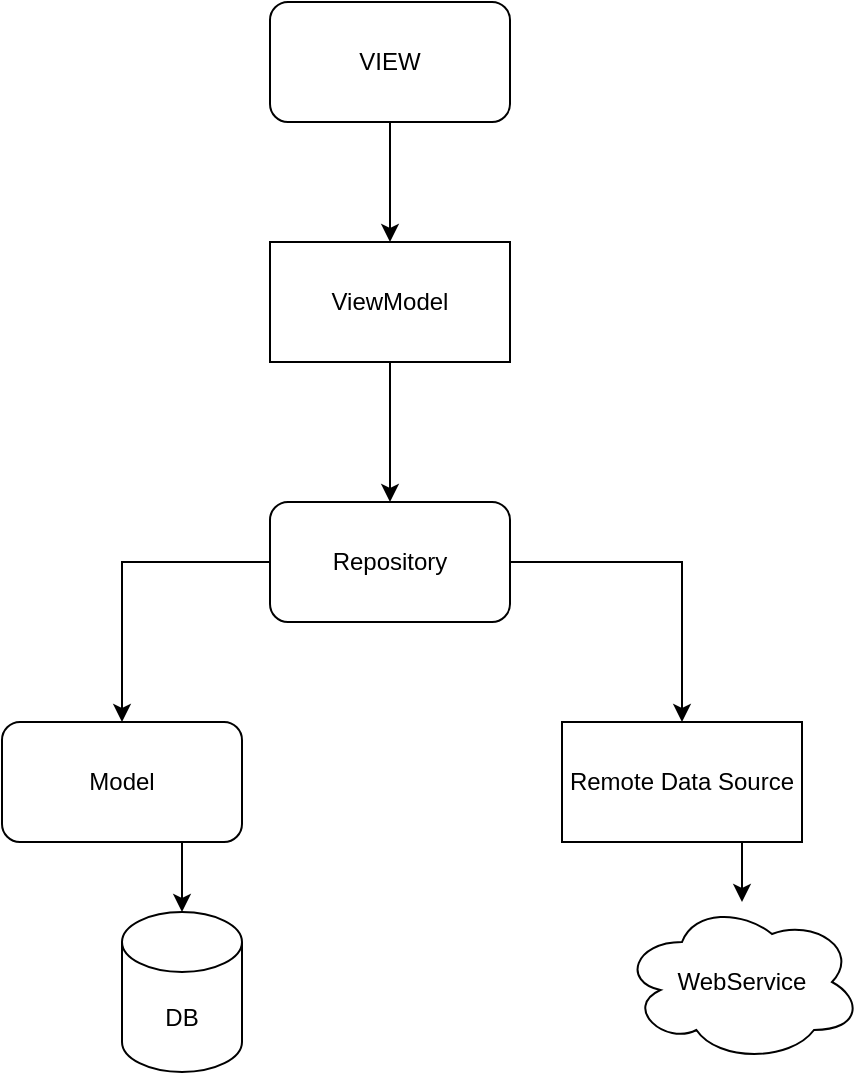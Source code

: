 <mxfile version="20.3.0" type="device"><diagram id="3kYs0dloWtNM7YHzq8sq" name="Page-1"><mxGraphModel dx="1332" dy="543" grid="1" gridSize="10" guides="1" tooltips="1" connect="1" arrows="1" fold="1" page="1" pageScale="1" pageWidth="827" pageHeight="1169" math="0" shadow="0"><root><mxCell id="0"/><mxCell id="1" parent="0"/><mxCell id="uM4uJzs2dEeqMF78-bU3-2" style="edgeStyle=orthogonalEdgeStyle;rounded=0;orthogonalLoop=1;jettySize=auto;html=1;entryX=0.5;entryY=0;entryDx=0;entryDy=0;" edge="1" parent="1" source="uM4uJzs2dEeqMF78-bU3-1" target="uM4uJzs2dEeqMF78-bU3-3"><mxGeometry relative="1" as="geometry"><mxPoint x="414" y="250" as="targetPoint"/></mxGeometry></mxCell><mxCell id="uM4uJzs2dEeqMF78-bU3-1" value="VIEW" style="rounded=1;whiteSpace=wrap;html=1;" vertex="1" parent="1"><mxGeometry x="354" y="130" width="120" height="60" as="geometry"/></mxCell><mxCell id="uM4uJzs2dEeqMF78-bU3-5" style="edgeStyle=orthogonalEdgeStyle;rounded=0;orthogonalLoop=1;jettySize=auto;html=1;exitX=0.5;exitY=1;exitDx=0;exitDy=0;entryX=0.5;entryY=0;entryDx=0;entryDy=0;" edge="1" parent="1" source="uM4uJzs2dEeqMF78-bU3-3" target="uM4uJzs2dEeqMF78-bU3-4"><mxGeometry relative="1" as="geometry"/></mxCell><mxCell id="uM4uJzs2dEeqMF78-bU3-3" value="ViewModel" style="rounded=0;whiteSpace=wrap;html=1;" vertex="1" parent="1"><mxGeometry x="354" y="250" width="120" height="60" as="geometry"/></mxCell><mxCell id="uM4uJzs2dEeqMF78-bU3-6" style="edgeStyle=orthogonalEdgeStyle;rounded=0;orthogonalLoop=1;jettySize=auto;html=1;exitX=0;exitY=0.5;exitDx=0;exitDy=0;" edge="1" parent="1" source="uM4uJzs2dEeqMF78-bU3-4" target="uM4uJzs2dEeqMF78-bU3-8"><mxGeometry relative="1" as="geometry"><mxPoint x="280" y="480" as="targetPoint"/></mxGeometry></mxCell><mxCell id="uM4uJzs2dEeqMF78-bU3-7" style="edgeStyle=orthogonalEdgeStyle;rounded=0;orthogonalLoop=1;jettySize=auto;html=1;exitX=1;exitY=0.5;exitDx=0;exitDy=0;" edge="1" parent="1" source="uM4uJzs2dEeqMF78-bU3-4" target="uM4uJzs2dEeqMF78-bU3-9"><mxGeometry relative="1" as="geometry"><mxPoint x="560" y="480" as="targetPoint"/></mxGeometry></mxCell><mxCell id="uM4uJzs2dEeqMF78-bU3-4" value="Repository" style="rounded=1;whiteSpace=wrap;html=1;" vertex="1" parent="1"><mxGeometry x="354" y="380" width="120" height="60" as="geometry"/></mxCell><mxCell id="uM4uJzs2dEeqMF78-bU3-10" style="edgeStyle=orthogonalEdgeStyle;rounded=0;orthogonalLoop=1;jettySize=auto;html=1;exitX=0.75;exitY=1;exitDx=0;exitDy=0;" edge="1" parent="1" source="uM4uJzs2dEeqMF78-bU3-8" target="uM4uJzs2dEeqMF78-bU3-11"><mxGeometry relative="1" as="geometry"><mxPoint x="310" y="590" as="targetPoint"/></mxGeometry></mxCell><mxCell id="uM4uJzs2dEeqMF78-bU3-8" value="Model" style="rounded=1;whiteSpace=wrap;html=1;" vertex="1" parent="1"><mxGeometry x="220" y="490" width="120" height="60" as="geometry"/></mxCell><mxCell id="uM4uJzs2dEeqMF78-bU3-12" style="edgeStyle=orthogonalEdgeStyle;rounded=0;orthogonalLoop=1;jettySize=auto;html=1;exitX=0.75;exitY=1;exitDx=0;exitDy=0;" edge="1" parent="1" source="uM4uJzs2dEeqMF78-bU3-9" target="uM4uJzs2dEeqMF78-bU3-13"><mxGeometry relative="1" as="geometry"><mxPoint x="590" y="620" as="targetPoint"/></mxGeometry></mxCell><mxCell id="uM4uJzs2dEeqMF78-bU3-9" value="Remote Data Source" style="rounded=0;whiteSpace=wrap;html=1;" vertex="1" parent="1"><mxGeometry x="500" y="490" width="120" height="60" as="geometry"/></mxCell><mxCell id="uM4uJzs2dEeqMF78-bU3-11" value="DB" style="shape=cylinder3;whiteSpace=wrap;html=1;boundedLbl=1;backgroundOutline=1;size=15;" vertex="1" parent="1"><mxGeometry x="280" y="585" width="60" height="80" as="geometry"/></mxCell><mxCell id="uM4uJzs2dEeqMF78-bU3-13" value="WebService" style="ellipse;shape=cloud;whiteSpace=wrap;html=1;" vertex="1" parent="1"><mxGeometry x="530" y="580" width="120" height="80" as="geometry"/></mxCell></root></mxGraphModel></diagram></mxfile>